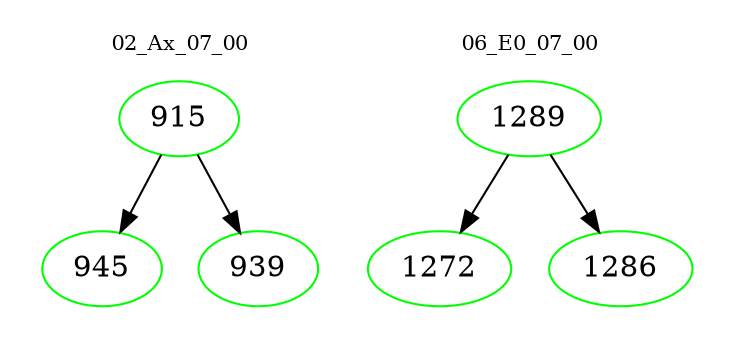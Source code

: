 digraph{
subgraph cluster_0 {
color = white
label = "02_Ax_07_00";
fontsize=10;
T0_915 [label="915", color="green"]
T0_915 -> T0_945 [color="black"]
T0_945 [label="945", color="green"]
T0_915 -> T0_939 [color="black"]
T0_939 [label="939", color="green"]
}
subgraph cluster_1 {
color = white
label = "06_E0_07_00";
fontsize=10;
T1_1289 [label="1289", color="green"]
T1_1289 -> T1_1272 [color="black"]
T1_1272 [label="1272", color="green"]
T1_1289 -> T1_1286 [color="black"]
T1_1286 [label="1286", color="green"]
}
}
